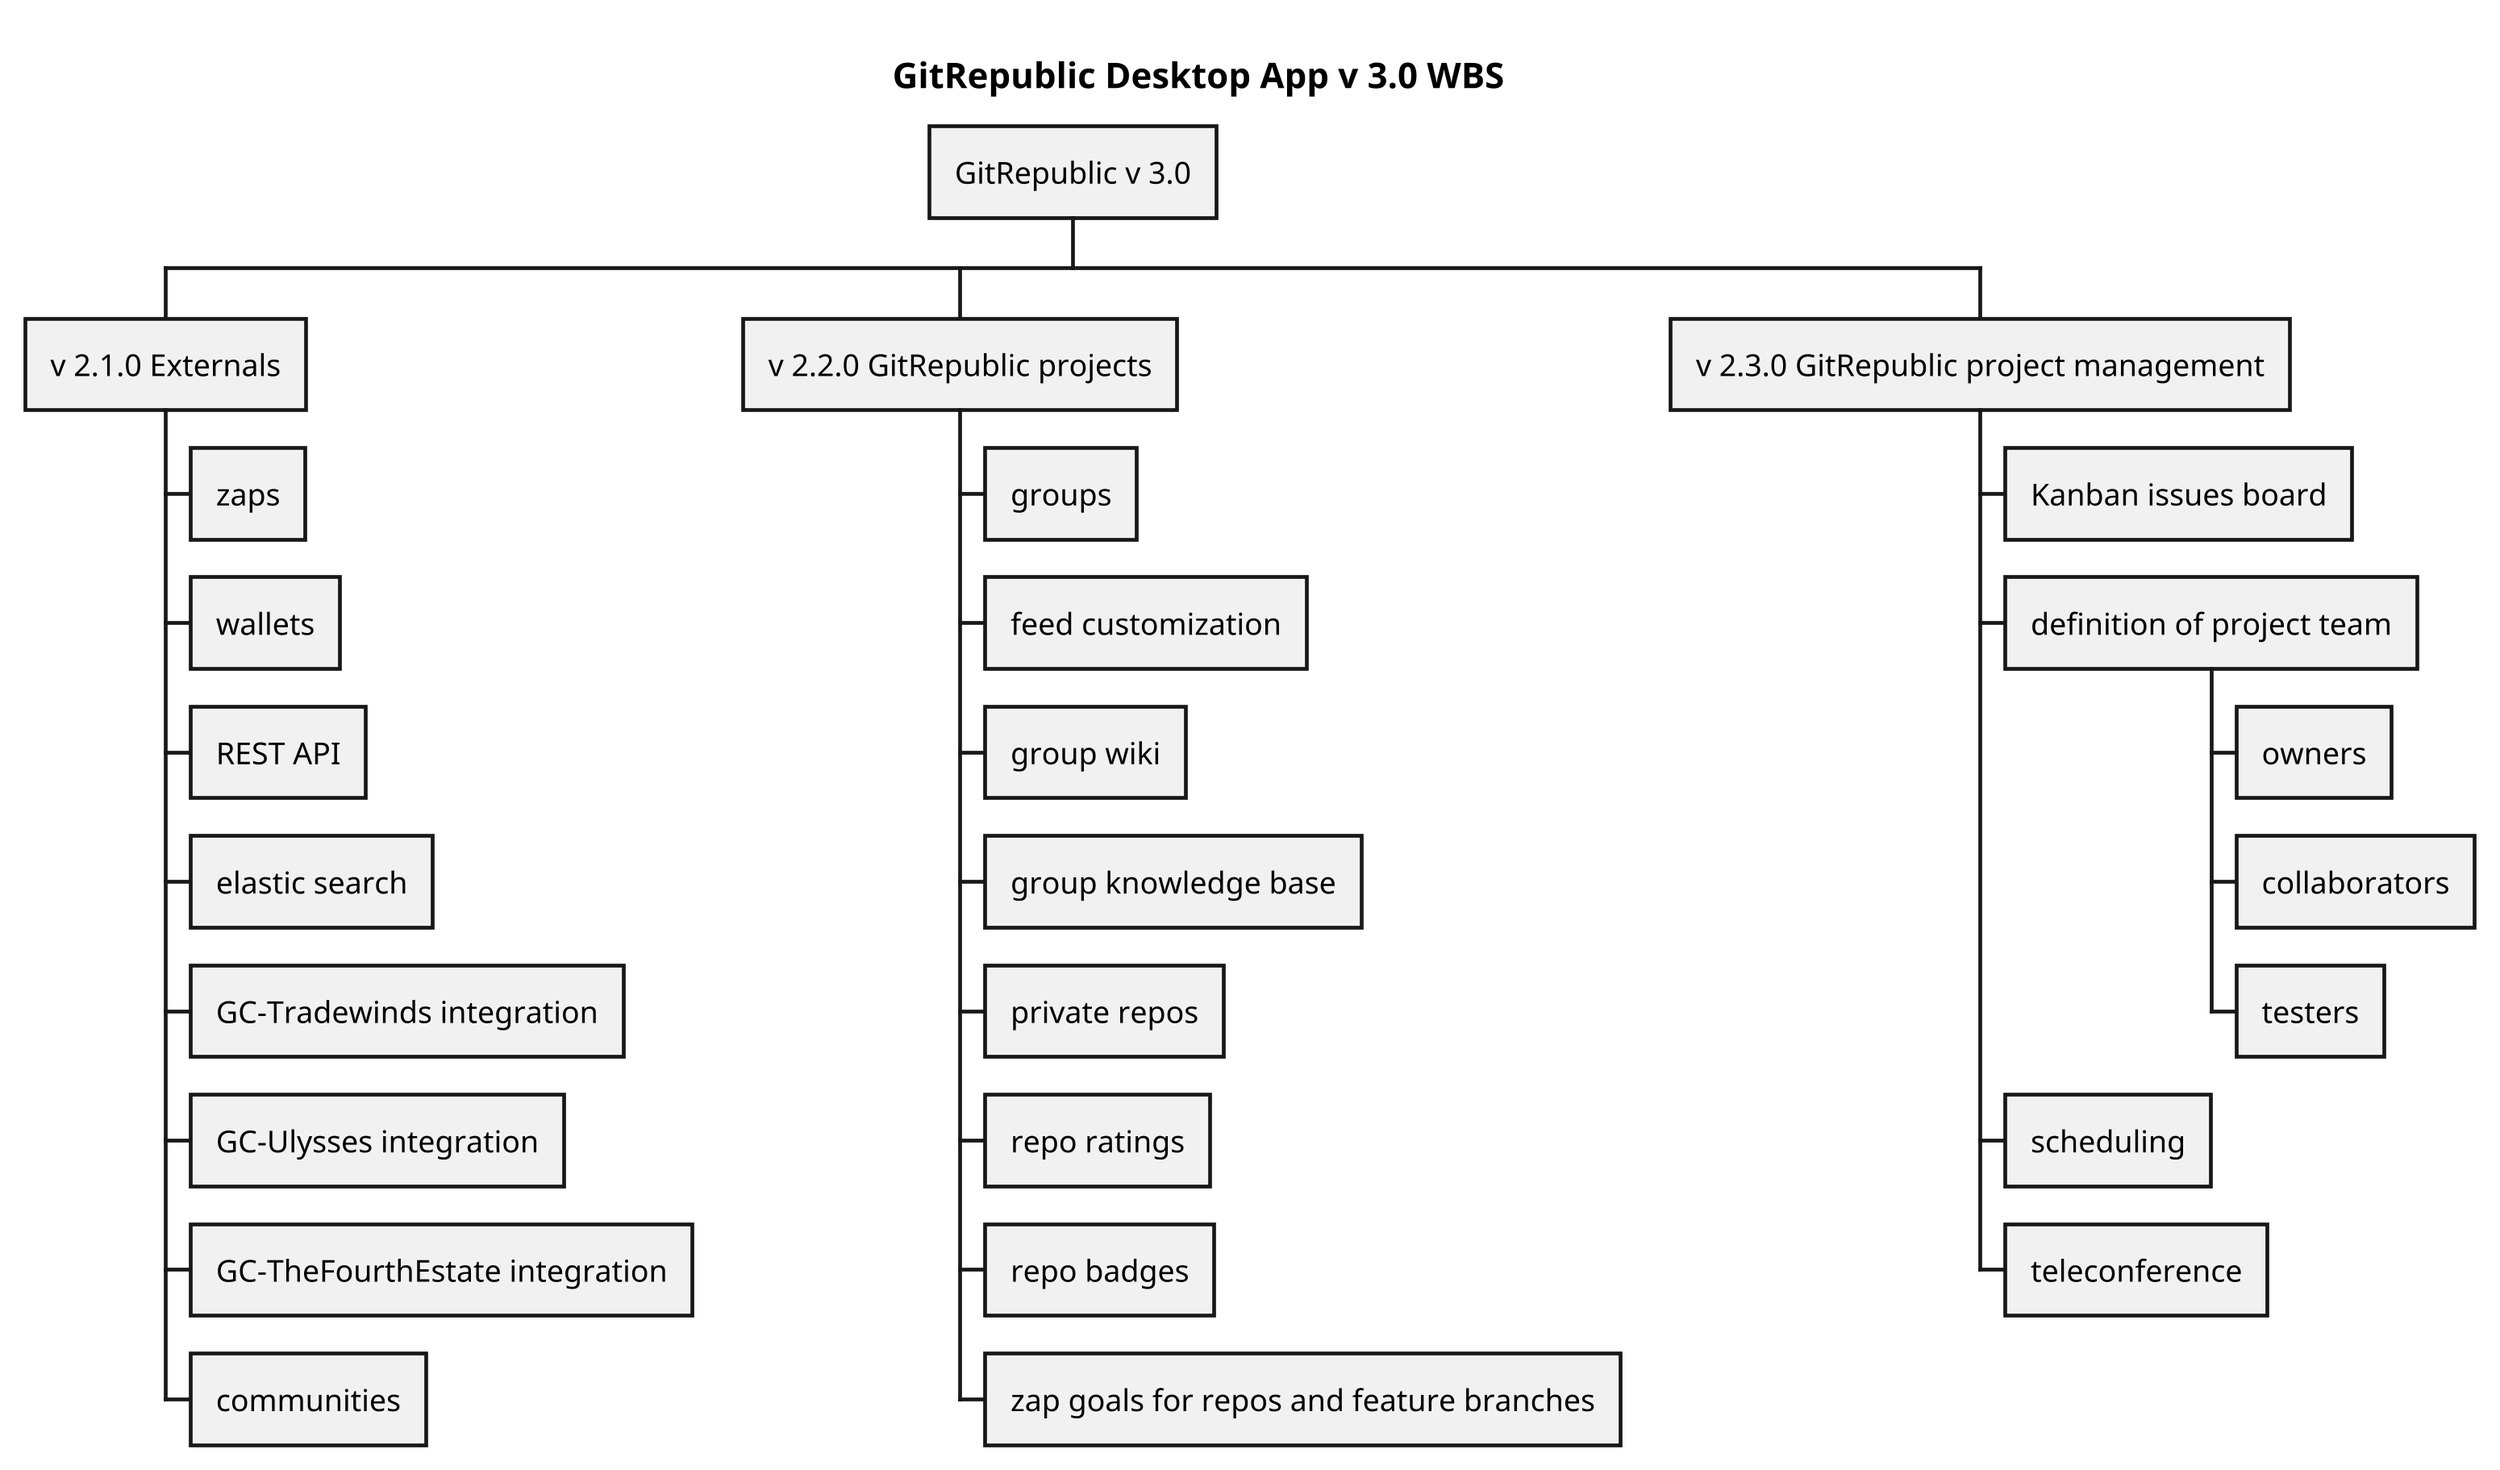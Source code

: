 @startwbs GitRepublic_v3.0_WBS

skinparam dpi 300
title GitRepublic Desktop App v 3.0 WBS

* GitRepublic v 3.0

** v 2.1.0 Externals
*** zaps
*** wallets
*** REST API
*** elastic search
*** GC-Tradewinds integration
*** GC-Ulysses integration
*** GC-TheFourthEstate integration
*** communities

** v 2.2.0 GitRepublic projects
*** groups
*** feed customization
*** group wiki
*** group knowledge base
*** private repos
*** repo ratings
*** repo badges
*** zap goals for repos and feature branches

** v 2.3.0 GitRepublic project management
*** Kanban issues board
*** definition of project team
**** owners
**** collaborators
**** testers
*** scheduling
*** teleconference

@endwbs